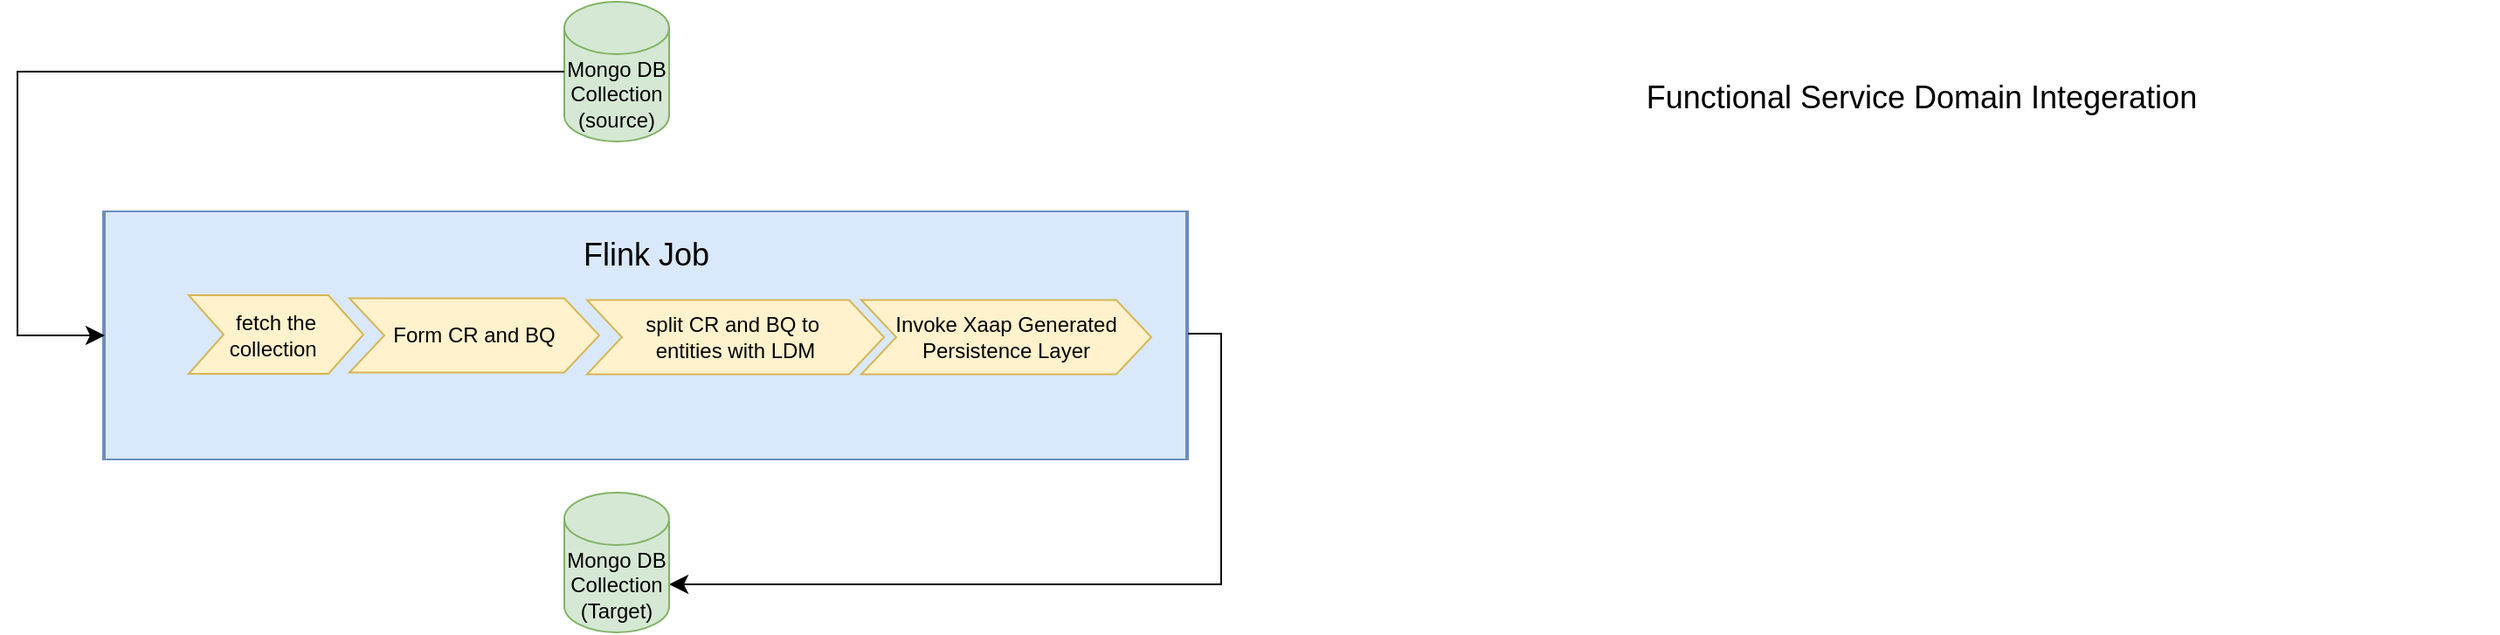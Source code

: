 <mxfile version="26.1.1">
  <diagram name="Page-1" id="6D_nrCHjRvGys3_Q1Bkm">
    <mxGraphModel dx="794" dy="420" grid="1" gridSize="10" guides="1" tooltips="1" connect="1" arrows="1" fold="1" page="1" pageScale="1" pageWidth="850" pageHeight="1100" math="0" shadow="0">
      <root>
        <mxCell id="0" />
        <mxCell id="1" parent="0" />
        <mxCell id="bfVI8tIaOWNvq1gySEMc-12" value="" style="shape=process;whiteSpace=wrap;html=1;backgroundOutline=1;size=0.002;fillColor=#dae8fc;strokeColor=#6c8ebf;" parent="1" vertex="1">
          <mxGeometry x="139" y="180" width="621" height="142" as="geometry" />
        </mxCell>
        <mxCell id="bfVI8tIaOWNvq1gySEMc-13" value="fetch the collection&amp;nbsp;" style="shape=step;perimeter=stepPerimeter;fixedSize=1;points=[];whiteSpace=wrap;html=1;fillColor=#fff2cc;strokeColor=#d6b656;" parent="1" vertex="1">
          <mxGeometry x="188" y="228" width="100" height="45" as="geometry" />
        </mxCell>
        <mxCell id="bfVI8tIaOWNvq1gySEMc-16" value="Mong&lt;span style=&quot;color: rgba(0, 0, 0, 0); font-family: monospace; font-size: 0px; text-align: start; text-wrap-mode: nowrap;&quot;&gt;%3CmxGraphModel%3E%3Croot%3E%3CmxCell%20id%3D%220%22%2F%3E%3CmxCell%20id%3D%221%22%20parent%3D%220%22%2F%3E%3CmxCell%20id%3D%222%22%20value%3D%22Map%20to%20Service%20Domain%20Objects%26amp%3Bnbsp%3B%22%20style%3D%22shape%3Dstep%3Bperimeter%3DstepPerimeter%3BfixedSize%3D1%3Bpoints%3D%5B%5D%3BwhiteSpace%3Dwrap%3Bhtml%3D1%3B%22%20vertex%3D%221%22%20parent%3D%221%22%3E%3CmxGeometry%20x%3D%22370%22%20y%3D%22150%22%20width%3D%22160%22%20height%3D%2257%22%20as%3D%22geometry%22%2F%3E%3C%2FmxCell%3E%3C%2Froot%3E%3C%2FmxGraphModel%3E&lt;/span&gt;o DB Collection&lt;div&gt;(source)&lt;/div&gt;" style="shape=cylinder3;whiteSpace=wrap;html=1;boundedLbl=1;backgroundOutline=1;size=15;fillColor=#d5e8d4;strokeColor=#82b366;" parent="1" vertex="1">
          <mxGeometry x="403" y="60" width="60" height="80" as="geometry" />
        </mxCell>
        <mxCell id="bfVI8tIaOWNvq1gySEMc-24" value="" style="edgeStyle=elbowEdgeStyle;elbow=horizontal;endArrow=classic;html=1;curved=0;rounded=0;endSize=8;startSize=8;entryX=0;entryY=0.5;entryDx=0;entryDy=0;" parent="1" edge="1">
          <mxGeometry width="50" height="50" relative="1" as="geometry">
            <mxPoint x="403" y="100" as="sourcePoint" />
            <mxPoint x="140" y="251" as="targetPoint" />
            <Array as="points">
              <mxPoint x="90" y="181" />
            </Array>
          </mxGeometry>
        </mxCell>
        <mxCell id="bfVI8tIaOWNvq1gySEMc-28" value="" style="edgeStyle=segmentEdgeStyle;endArrow=classic;html=1;curved=0;rounded=0;endSize=8;startSize=8;entryX=1;entryY=0;entryDx=0;entryDy=52.5;entryPerimeter=0;" parent="1" target="bfVI8tIaOWNvq1gySEMc-30" edge="1">
          <mxGeometry width="50" height="50" relative="1" as="geometry">
            <mxPoint x="760" y="250" as="sourcePoint" />
            <mxPoint x="579" y="399.5" as="targetPoint" />
            <Array as="points">
              <mxPoint x="779" y="251" />
              <mxPoint x="779" y="394" />
              <mxPoint x="469" y="394" />
            </Array>
          </mxGeometry>
        </mxCell>
        <mxCell id="bfVI8tIaOWNvq1gySEMc-30" value="Mong&lt;span style=&quot;color: rgba(0, 0, 0, 0); font-family: monospace; font-size: 0px; text-align: start; text-wrap-mode: nowrap;&quot;&gt;%3CmxGraphModel%3E%3Croot%3E%3CmxCell%20id%3D%220%22%2F%3E%3CmxCell%20id%3D%221%22%20parent%3D%220%22%2F%3E%3CmxCell%20id%3D%222%22%20value%3D%22Map%20to%20Service%20Domain%20Objects%26amp%3Bnbsp%3B%22%20style%3D%22shape%3Dstep%3Bperimeter%3DstepPerimeter%3BfixedSize%3D1%3Bpoints%3D%5B%5D%3BwhiteSpace%3Dwrap%3Bhtml%3D1%3B%22%20vertex%3D%221%22%20parent%3D%221%22%3E%3CmxGeometry%20x%3D%22370%22%20y%3D%22150%22%20width%3D%22160%22%20height%3D%2257%22%20as%3D%22geometry%22%2F%3E%3C%2FmxCell%3E%3C%2Froot%3E%3C%2FmxGraphModel%3E&lt;/span&gt;o DB Collection&lt;div&gt;(Target)&lt;/div&gt;" style="shape=cylinder3;whiteSpace=wrap;html=1;boundedLbl=1;backgroundOutline=1;size=15;fillColor=#d5e8d4;strokeColor=#82b366;" parent="1" vertex="1">
          <mxGeometry x="403" y="341" width="60" height="80" as="geometry" />
        </mxCell>
        <mxCell id="bfVI8tIaOWNvq1gySEMc-31" value="&lt;font style=&quot;font-size: 18px;&quot;&gt;Flink&amp;nbsp;&lt;/font&gt;&lt;span style=&quot;font-size: 18px; background-color: transparent; color: light-dark(rgb(0, 0, 0), rgb(255, 255, 255));&quot;&gt;Job&lt;/span&gt;" style="text;html=1;align=center;verticalAlign=middle;whiteSpace=wrap;rounded=0;" parent="1" vertex="1">
          <mxGeometry x="250" y="190" width="400" height="30" as="geometry" />
        </mxCell>
        <mxCell id="bfVI8tIaOWNvq1gySEMc-32" value="&lt;font style=&quot;font-size: 18px;&quot;&gt;Functional Service Domain Integeration&lt;/font&gt;" style="text;html=1;align=center;verticalAlign=middle;whiteSpace=wrap;rounded=0;" parent="1" vertex="1">
          <mxGeometry x="850" y="100" width="660" height="30" as="geometry" />
        </mxCell>
        <mxCell id="8KoSgygnGWi3_hWb67PQ-1" value="Form CR and BQ" style="shape=step;perimeter=stepPerimeter;whiteSpace=wrap;html=1;fixedSize=1;fillColor=#fff2cc;strokeColor=#d6b656;" vertex="1" parent="1">
          <mxGeometry x="280" y="229.75" width="143" height="42.5" as="geometry" />
        </mxCell>
        <mxCell id="8KoSgygnGWi3_hWb67PQ-2" value="split CR and BQ to&amp;nbsp;&lt;div&gt;entities with LDM&lt;/div&gt;" style="shape=step;perimeter=stepPerimeter;whiteSpace=wrap;html=1;fixedSize=1;fillColor=#fff2cc;strokeColor=#d6b656;" vertex="1" parent="1">
          <mxGeometry x="416" y="230.75" width="170" height="42.5" as="geometry" />
        </mxCell>
        <mxCell id="8KoSgygnGWi3_hWb67PQ-3" value="Invoke Xaap Generated Persistence Layer" style="shape=step;perimeter=stepPerimeter;whiteSpace=wrap;html=1;fixedSize=1;fillColor=#fff2cc;strokeColor=#d6b656;" vertex="1" parent="1">
          <mxGeometry x="573" y="230.75" width="166" height="42.5" as="geometry" />
        </mxCell>
      </root>
    </mxGraphModel>
  </diagram>
</mxfile>
